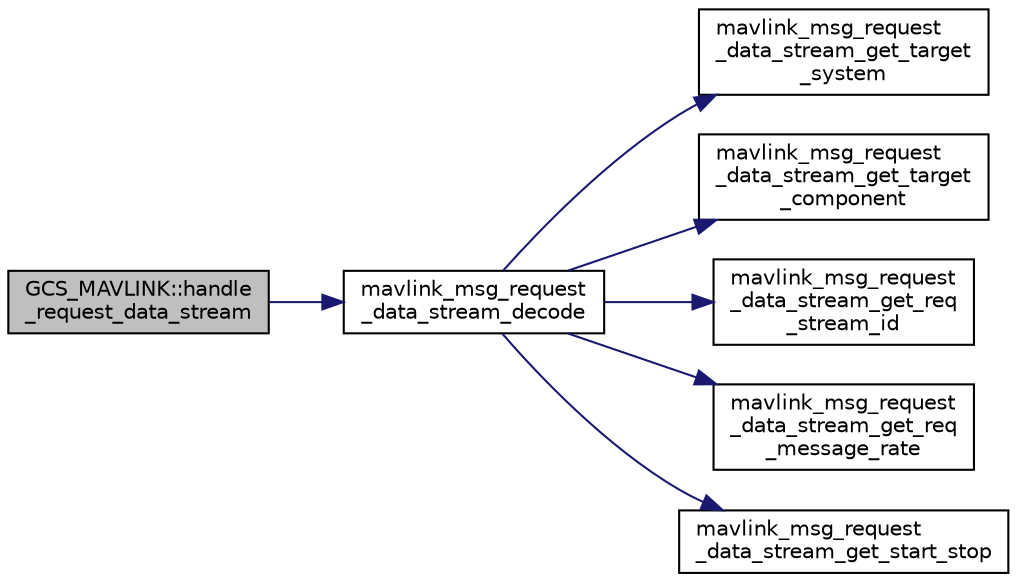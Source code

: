 digraph "GCS_MAVLINK::handle_request_data_stream"
{
 // INTERACTIVE_SVG=YES
  edge [fontname="Helvetica",fontsize="10",labelfontname="Helvetica",labelfontsize="10"];
  node [fontname="Helvetica",fontsize="10",shape=record];
  rankdir="LR";
  Node1 [label="GCS_MAVLINK::handle\l_request_data_stream",height=0.2,width=0.4,color="black", fillcolor="grey75", style="filled" fontcolor="black"];
  Node1 -> Node2 [color="midnightblue",fontsize="10",style="solid",fontname="Helvetica"];
  Node2 [label="mavlink_msg_request\l_data_stream_decode",height=0.2,width=0.4,color="black", fillcolor="white", style="filled",URL="$v0_89_2common_2mavlink__msg__request__data__stream_8h.html#af8bfc73e0e6187f3562eb1fc33d93e33",tooltip="Decode a request_data_stream message into a struct. "];
  Node2 -> Node3 [color="midnightblue",fontsize="10",style="solid",fontname="Helvetica"];
  Node3 [label="mavlink_msg_request\l_data_stream_get_target\l_system",height=0.2,width=0.4,color="black", fillcolor="white", style="filled",URL="$v0_89_2common_2mavlink__msg__request__data__stream_8h.html#ab8d7d85386505484c7842677d67bf024",tooltip="Send a request_data_stream message. "];
  Node2 -> Node4 [color="midnightblue",fontsize="10",style="solid",fontname="Helvetica"];
  Node4 [label="mavlink_msg_request\l_data_stream_get_target\l_component",height=0.2,width=0.4,color="black", fillcolor="white", style="filled",URL="$v0_89_2common_2mavlink__msg__request__data__stream_8h.html#a5bb35db644a769c6a6a872fff2659985",tooltip="Get field target_component from request_data_stream message. "];
  Node2 -> Node5 [color="midnightblue",fontsize="10",style="solid",fontname="Helvetica"];
  Node5 [label="mavlink_msg_request\l_data_stream_get_req\l_stream_id",height=0.2,width=0.4,color="black", fillcolor="white", style="filled",URL="$v0_89_2common_2mavlink__msg__request__data__stream_8h.html#ad8082fdb8fb08553c3202db0c5328ad2",tooltip="Get field req_stream_id from request_data_stream message. "];
  Node2 -> Node6 [color="midnightblue",fontsize="10",style="solid",fontname="Helvetica"];
  Node6 [label="mavlink_msg_request\l_data_stream_get_req\l_message_rate",height=0.2,width=0.4,color="black", fillcolor="white", style="filled",URL="$v0_89_2common_2mavlink__msg__request__data__stream_8h.html#a978248fa5cf7bc1c087b7cbb568b697c",tooltip="Get field req_message_rate from request_data_stream message. "];
  Node2 -> Node7 [color="midnightblue",fontsize="10",style="solid",fontname="Helvetica"];
  Node7 [label="mavlink_msg_request\l_data_stream_get_start_stop",height=0.2,width=0.4,color="black", fillcolor="white", style="filled",URL="$v0_89_2common_2mavlink__msg__request__data__stream_8h.html#aad188d44d26186a8f766e29682dca819",tooltip="Get field start_stop from request_data_stream message. "];
}
